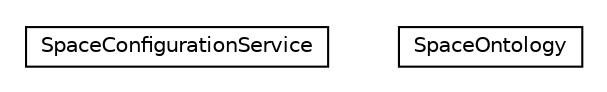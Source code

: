 #!/usr/local/bin/dot
#
# Class diagram 
# Generated by UMLGraph version R5_6-24-gf6e263 (http://www.umlgraph.org/)
#

digraph G {
	edge [fontname="Helvetica",fontsize=10,labelfontname="Helvetica",labelfontsize=10];
	node [fontname="Helvetica",fontsize=10,shape=plaintext];
	nodesep=0.25;
	ranksep=0.5;
	// org.universAAL.ontology.space.SpaceConfigurationService
	c5045 [label=<<table title="org.universAAL.ontology.space.SpaceConfigurationService" border="0" cellborder="1" cellspacing="0" cellpadding="2" port="p" href="./SpaceConfigurationService.html">
		<tr><td><table border="0" cellspacing="0" cellpadding="1">
<tr><td align="center" balign="center"> SpaceConfigurationService </td></tr>
		</table></td></tr>
		</table>>, URL="./SpaceConfigurationService.html", fontname="Helvetica", fontcolor="black", fontsize=10.0];
	// org.universAAL.ontology.space.SpaceOntology
	c5046 [label=<<table title="org.universAAL.ontology.space.SpaceOntology" border="0" cellborder="1" cellspacing="0" cellpadding="2" port="p" href="./SpaceOntology.html">
		<tr><td><table border="0" cellspacing="0" cellpadding="1">
<tr><td align="center" balign="center"> SpaceOntology </td></tr>
		</table></td></tr>
		</table>>, URL="./SpaceOntology.html", fontname="Helvetica", fontcolor="black", fontsize=10.0];
}

